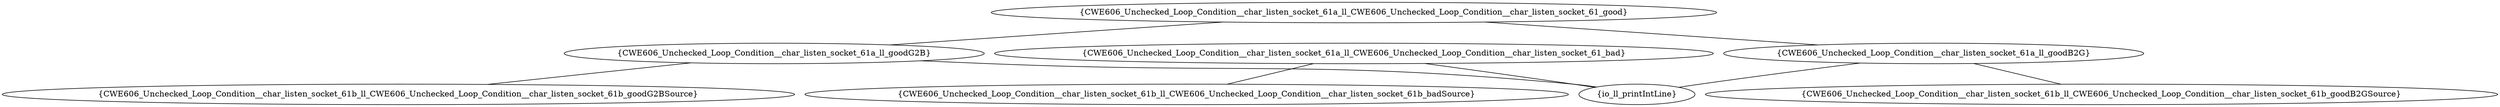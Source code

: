 graph "cg graph" {
CWE606_Unchecked_Loop_Condition__char_listen_socket_61a_ll_CWE606_Unchecked_Loop_Condition__char_listen_socket_61_good [label="{CWE606_Unchecked_Loop_Condition__char_listen_socket_61a_ll_CWE606_Unchecked_Loop_Condition__char_listen_socket_61_good}"];
CWE606_Unchecked_Loop_Condition__char_listen_socket_61a_ll_goodG2B [label="{CWE606_Unchecked_Loop_Condition__char_listen_socket_61a_ll_goodG2B}"];
CWE606_Unchecked_Loop_Condition__char_listen_socket_61a_ll_goodB2G [label="{CWE606_Unchecked_Loop_Condition__char_listen_socket_61a_ll_goodB2G}"];
CWE606_Unchecked_Loop_Condition__char_listen_socket_61b_ll_CWE606_Unchecked_Loop_Condition__char_listen_socket_61b_goodB2GSource [label="{CWE606_Unchecked_Loop_Condition__char_listen_socket_61b_ll_CWE606_Unchecked_Loop_Condition__char_listen_socket_61b_goodB2GSource}"];
io_ll_printIntLine [label="{io_ll_printIntLine}"];
CWE606_Unchecked_Loop_Condition__char_listen_socket_61a_ll_CWE606_Unchecked_Loop_Condition__char_listen_socket_61_bad [label="{CWE606_Unchecked_Loop_Condition__char_listen_socket_61a_ll_CWE606_Unchecked_Loop_Condition__char_listen_socket_61_bad}"];
CWE606_Unchecked_Loop_Condition__char_listen_socket_61b_ll_CWE606_Unchecked_Loop_Condition__char_listen_socket_61b_badSource [label="{CWE606_Unchecked_Loop_Condition__char_listen_socket_61b_ll_CWE606_Unchecked_Loop_Condition__char_listen_socket_61b_badSource}"];
CWE606_Unchecked_Loop_Condition__char_listen_socket_61b_ll_CWE606_Unchecked_Loop_Condition__char_listen_socket_61b_goodG2BSource [label="{CWE606_Unchecked_Loop_Condition__char_listen_socket_61b_ll_CWE606_Unchecked_Loop_Condition__char_listen_socket_61b_goodG2BSource}"];
CWE606_Unchecked_Loop_Condition__char_listen_socket_61a_ll_CWE606_Unchecked_Loop_Condition__char_listen_socket_61_good -- CWE606_Unchecked_Loop_Condition__char_listen_socket_61a_ll_goodG2B;
CWE606_Unchecked_Loop_Condition__char_listen_socket_61a_ll_CWE606_Unchecked_Loop_Condition__char_listen_socket_61_good -- CWE606_Unchecked_Loop_Condition__char_listen_socket_61a_ll_goodB2G;
CWE606_Unchecked_Loop_Condition__char_listen_socket_61a_ll_goodB2G -- CWE606_Unchecked_Loop_Condition__char_listen_socket_61b_ll_CWE606_Unchecked_Loop_Condition__char_listen_socket_61b_goodB2GSource;
CWE606_Unchecked_Loop_Condition__char_listen_socket_61a_ll_goodB2G -- io_ll_printIntLine;
CWE606_Unchecked_Loop_Condition__char_listen_socket_61a_ll_CWE606_Unchecked_Loop_Condition__char_listen_socket_61_bad -- CWE606_Unchecked_Loop_Condition__char_listen_socket_61b_ll_CWE606_Unchecked_Loop_Condition__char_listen_socket_61b_badSource;
CWE606_Unchecked_Loop_Condition__char_listen_socket_61a_ll_CWE606_Unchecked_Loop_Condition__char_listen_socket_61_bad -- io_ll_printIntLine;
CWE606_Unchecked_Loop_Condition__char_listen_socket_61a_ll_goodG2B -- CWE606_Unchecked_Loop_Condition__char_listen_socket_61b_ll_CWE606_Unchecked_Loop_Condition__char_listen_socket_61b_goodG2BSource;
CWE606_Unchecked_Loop_Condition__char_listen_socket_61a_ll_goodG2B -- io_ll_printIntLine;
}
